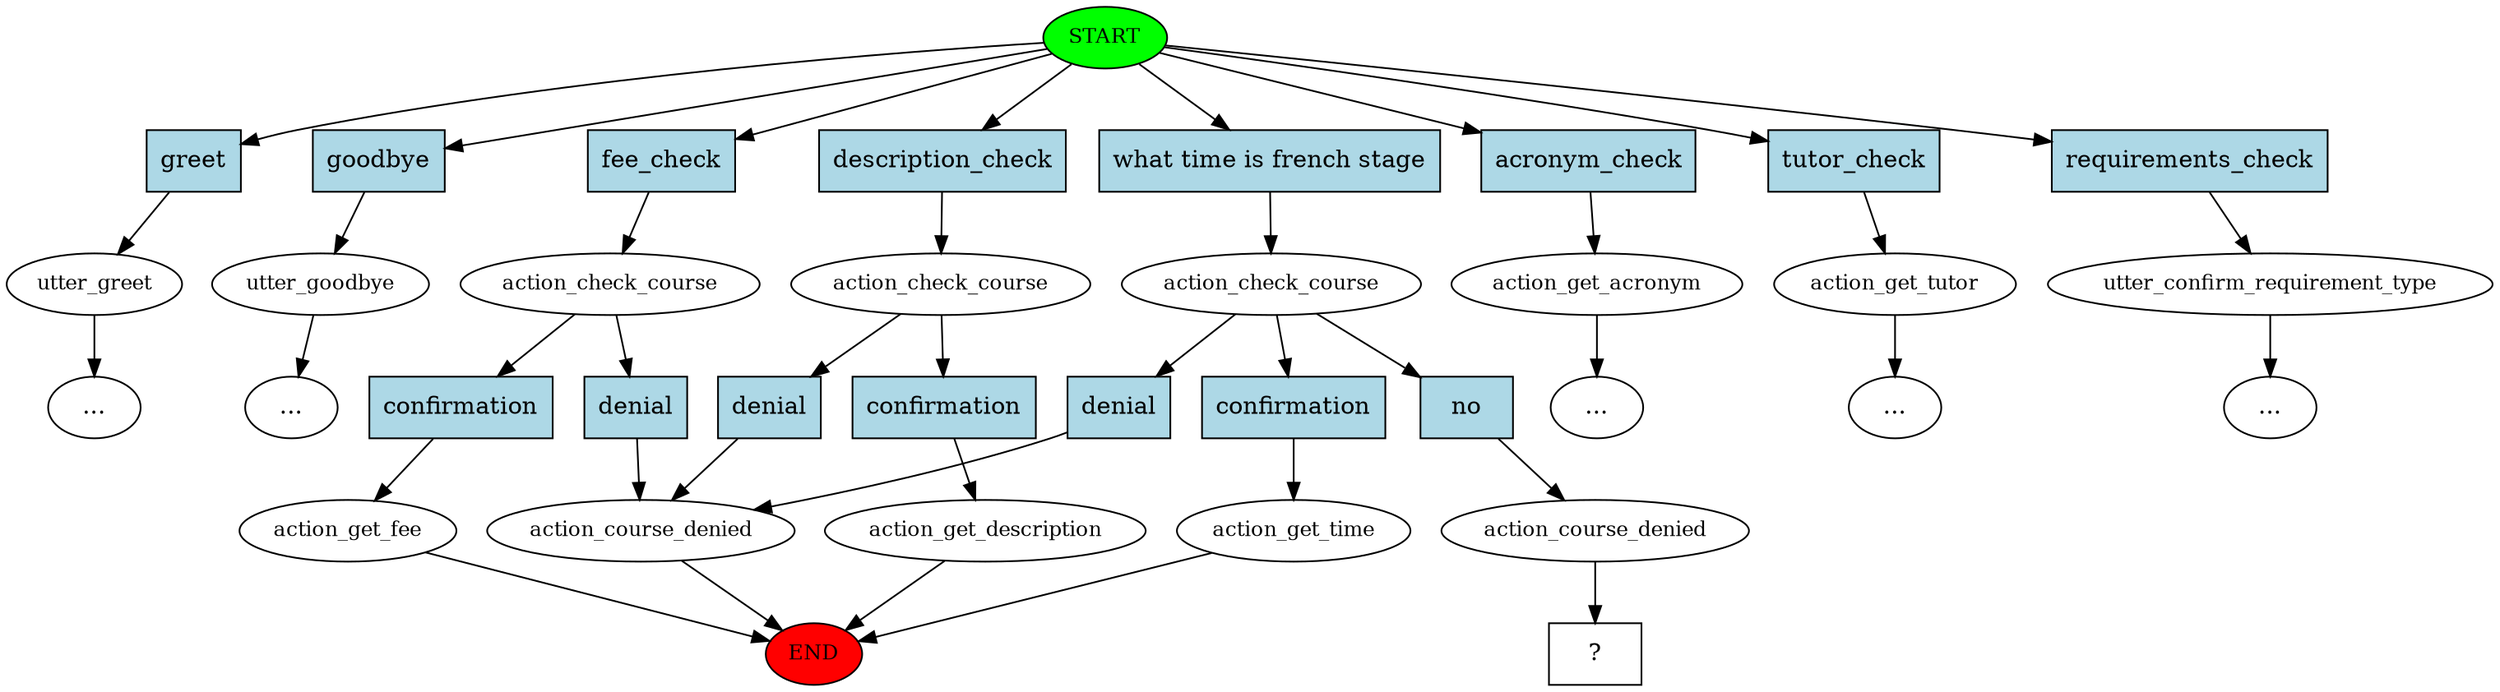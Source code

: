 digraph  {
0 [class="start active", fillcolor=green, fontsize=12, label=START, style=filled];
"-1" [class=end, fillcolor=red, fontsize=12, label=END, style=filled];
1 [class="", fontsize=12, label=utter_greet];
"-3" [class=ellipsis, label="..."];
2 [class="", fontsize=12, label=utter_goodbye];
"-4" [class=ellipsis, label="..."];
3 [class="", fontsize=12, label=action_check_course];
4 [class="", fontsize=12, label=action_get_fee];
6 [class="", fontsize=12, label=action_course_denied];
7 [class=active, fontsize=12, label=action_check_course];
8 [class="", fontsize=12, label=action_get_time];
11 [class="", fontsize=12, label=action_check_course];
12 [class="", fontsize=12, label=action_get_description];
15 [class="", fontsize=12, label=action_get_acronym];
"-5" [class=ellipsis, label="..."];
16 [class="", fontsize=12, label=action_get_tutor];
"-6" [class=ellipsis, label="..."];
17 [class="", fontsize=12, label=utter_confirm_requirement_type];
"-7" [class=ellipsis, label="..."];
21 [class=active, fontsize=12, label=action_course_denied];
22 [class="intent dashed active", label="  ?  ", shape=rect];
23 [class=intent, fillcolor=lightblue, label=greet, shape=rect, style=filled];
24 [class=intent, fillcolor=lightblue, label=goodbye, shape=rect, style=filled];
25 [class=intent, fillcolor=lightblue, label=fee_check, shape=rect, style=filled];
26 [class="intent active", fillcolor=lightblue, label="what time is french stage", shape=rect, style=filled];
27 [class=intent, fillcolor=lightblue, label=description_check, shape=rect, style=filled];
28 [class=intent, fillcolor=lightblue, label=acronym_check, shape=rect, style=filled];
29 [class=intent, fillcolor=lightblue, label=tutor_check, shape=rect, style=filled];
30 [class=intent, fillcolor=lightblue, label=requirements_check, shape=rect, style=filled];
31 [class=intent, fillcolor=lightblue, label=confirmation, shape=rect, style=filled];
32 [class=intent, fillcolor=lightblue, label=denial, shape=rect, style=filled];
33 [class=intent, fillcolor=lightblue, label=confirmation, shape=rect, style=filled];
34 [class=intent, fillcolor=lightblue, label=denial, shape=rect, style=filled];
35 [class="intent active", fillcolor=lightblue, label=no, shape=rect, style=filled];
36 [class=intent, fillcolor=lightblue, label=confirmation, shape=rect, style=filled];
37 [class=intent, fillcolor=lightblue, label=denial, shape=rect, style=filled];
0 -> 23  [class="", key=0];
0 -> 24  [class="", key=0];
0 -> 25  [class="", key=0];
0 -> 26  [class=active, key=0];
0 -> 27  [class="", key=0];
0 -> 28  [class="", key=0];
0 -> 29  [class="", key=0];
0 -> 30  [class="", key=0];
1 -> "-3"  [class="", key=NONE, label=""];
2 -> "-4"  [class="", key=NONE, label=""];
3 -> 31  [class="", key=0];
3 -> 32  [class="", key=0];
4 -> "-1"  [class="", key=NONE, label=""];
6 -> "-1"  [class="", key=NONE, label=""];
7 -> 33  [class="", key=0];
7 -> 34  [class="", key=0];
7 -> 35  [class=active, key=0];
8 -> "-1"  [class="", key=NONE, label=""];
11 -> 36  [class="", key=0];
11 -> 37  [class="", key=0];
12 -> "-1"  [class="", key=NONE, label=""];
15 -> "-5"  [class="", key=NONE, label=""];
16 -> "-6"  [class="", key=NONE, label=""];
17 -> "-7"  [class="", key=NONE, label=""];
21 -> 22  [class=active, key=NONE, label=""];
23 -> 1  [class="", key=0];
24 -> 2  [class="", key=0];
25 -> 3  [class="", key=0];
26 -> 7  [class=active, key=0];
27 -> 11  [class="", key=0];
28 -> 15  [class="", key=0];
29 -> 16  [class="", key=0];
30 -> 17  [class="", key=0];
31 -> 4  [class="", key=0];
32 -> 6  [class="", key=0];
33 -> 8  [class="", key=0];
34 -> 6  [class="", key=0];
35 -> 21  [class=active, key=0];
36 -> 12  [class="", key=0];
37 -> 6  [class="", key=0];
}
